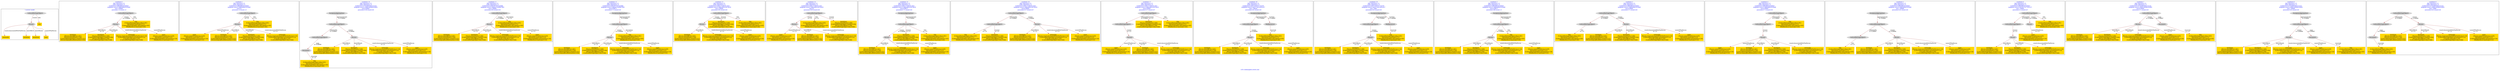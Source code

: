 digraph n0 {
fontcolor="blue"
remincross="true"
label="s18-s-indianapolis-artists.xml"
subgraph cluster_0 {
label="1-correct model"
n2[style="filled",color="white",fillcolor="lightgray",label="CulturalHeritageObject1"];
n3[style="filled",color="white",fillcolor="lightgray",label="Person1"];
n4[shape="plaintext",style="filled",fillcolor="gold",label="title"];
n5[shape="plaintext",style="filled",fillcolor="gold",label="nationality"];
n6[shape="plaintext",style="filled",fillcolor="gold",label="birthDate"];
n7[shape="plaintext",style="filled",fillcolor="gold",label="deathDate"];
n8[shape="plaintext",style="filled",fillcolor="gold",label="name"];
}
subgraph cluster_1 {
label="candidate 0\nlink coherence:1.0\nnode coherence:1.0\nconfidence:0.490508243160947\nmapping score:0.596836081053649\ncost:5.99984\n-precision:1.0-recall:1.0"
n10[style="filled",color="white",fillcolor="lightgray",label="CulturalHeritageObject1"];
n11[style="filled",color="white",fillcolor="lightgray",label="Person1"];
n12[shape="plaintext",style="filled",fillcolor="gold",label="birthDate\n[Person,dateOfBirth,0.481]\n[Person,dateOfDeath,0.244]\n[CulturalHeritageObject,created,0.237]\n[Person,biographicalInformation,0.038]"];
n13[shape="plaintext",style="filled",fillcolor="gold",label="deathDate\n[Person,dateOfDeath,0.466]\n[CulturalHeritageObject,created,0.304]\n[Person,dateOfBirth,0.164]\n[CulturalHeritageObject,title,0.066]"];
n14[shape="plaintext",style="filled",fillcolor="gold",label="title\n[CulturalHeritageObject,title,0.361]\n[Document,classLink,0.271]\n[CulturalHeritageObject,description,0.205]\n[WebResource,classLink,0.162]"];
n15[shape="plaintext",style="filled",fillcolor="gold",label="nationality\n[Person,countryAssociatedWithThePerson,0.716]\n[CulturalHeritageObject,provenance,0.113]\n[Concept,prefLabel,0.103]\n[CulturalHeritageObject,title,0.068]"];
n16[shape="plaintext",style="filled",fillcolor="gold",label="name\n[Person,nameOfThePerson,0.429]\n[Document,classLink,0.315]\n[CulturalHeritageObject,provenance,0.134]\n[WebResource,classLink,0.122]"];
}
subgraph cluster_2 {
label="candidate 1\nlink coherence:1.0\nnode coherence:1.0\nconfidence:0.490508243160947\nmapping score:0.596836081053649\ncost:6.0\n-precision:1.0-recall:1.0"
n18[style="filled",color="white",fillcolor="lightgray",label="CulturalHeritageObject2"];
n19[style="filled",color="white",fillcolor="lightgray",label="Person2"];
n20[shape="plaintext",style="filled",fillcolor="gold",label="title\n[CulturalHeritageObject,title,0.361]\n[Document,classLink,0.271]\n[CulturalHeritageObject,description,0.205]\n[WebResource,classLink,0.162]"];
n21[shape="plaintext",style="filled",fillcolor="gold",label="name\n[Person,nameOfThePerson,0.429]\n[Document,classLink,0.315]\n[CulturalHeritageObject,provenance,0.134]\n[WebResource,classLink,0.122]"];
n22[shape="plaintext",style="filled",fillcolor="gold",label="birthDate\n[Person,dateOfBirth,0.481]\n[Person,dateOfDeath,0.244]\n[CulturalHeritageObject,created,0.237]\n[Person,biographicalInformation,0.038]"];
n23[shape="plaintext",style="filled",fillcolor="gold",label="deathDate\n[Person,dateOfDeath,0.466]\n[CulturalHeritageObject,created,0.304]\n[Person,dateOfBirth,0.164]\n[CulturalHeritageObject,title,0.066]"];
n24[shape="plaintext",style="filled",fillcolor="gold",label="nationality\n[Person,countryAssociatedWithThePerson,0.716]\n[CulturalHeritageObject,provenance,0.113]\n[Concept,prefLabel,0.103]\n[CulturalHeritageObject,title,0.068]"];
}
subgraph cluster_3 {
label="candidate 10\nlink coherence:1.0\nnode coherence:1.0\nconfidence:0.47243002945514145\nmapping score:0.5908100098183805\ncost:8.99967\n-precision:0.56-recall:0.83"
n26[style="filled",color="white",fillcolor="lightgray",label="CulturalHeritageObject1"];
n27[style="filled",color="white",fillcolor="lightgray",label="CulturalHeritageObject2"];
n28[style="filled",color="white",fillcolor="lightgray",label="Person1"];
n29[style="filled",color="white",fillcolor="lightgray",label="Document2"];
n30[style="filled",color="white",fillcolor="lightgray",label="EuropeanaAggregation1"];
n31[shape="plaintext",style="filled",fillcolor="gold",label="birthDate\n[Person,dateOfBirth,0.481]\n[Person,dateOfDeath,0.244]\n[CulturalHeritageObject,created,0.237]\n[Person,biographicalInformation,0.038]"];
n32[shape="plaintext",style="filled",fillcolor="gold",label="deathDate\n[Person,dateOfDeath,0.466]\n[CulturalHeritageObject,created,0.304]\n[Person,dateOfBirth,0.164]\n[CulturalHeritageObject,title,0.066]"];
n33[shape="plaintext",style="filled",fillcolor="gold",label="title\n[CulturalHeritageObject,title,0.361]\n[Document,classLink,0.271]\n[CulturalHeritageObject,description,0.205]\n[WebResource,classLink,0.162]"];
n34[shape="plaintext",style="filled",fillcolor="gold",label="nationality\n[Person,countryAssociatedWithThePerson,0.716]\n[CulturalHeritageObject,provenance,0.113]\n[Concept,prefLabel,0.103]\n[CulturalHeritageObject,title,0.068]"];
n35[shape="plaintext",style="filled",fillcolor="gold",label="name\n[Person,nameOfThePerson,0.429]\n[Document,classLink,0.315]\n[CulturalHeritageObject,provenance,0.134]\n[WebResource,classLink,0.122]"];
}
subgraph cluster_4 {
label="candidate 11\nlink coherence:1.0\nnode coherence:1.0\nconfidence:0.4593267502543889\nmapping score:0.5864422500847963\ncost:5.99984\n-precision:0.83-recall:0.83"
n37[style="filled",color="white",fillcolor="lightgray",label="CulturalHeritageObject1"];
n38[style="filled",color="white",fillcolor="lightgray",label="Person1"];
n39[shape="plaintext",style="filled",fillcolor="gold",label="birthDate\n[Person,dateOfBirth,0.481]\n[Person,dateOfDeath,0.244]\n[CulturalHeritageObject,created,0.237]\n[Person,biographicalInformation,0.038]"];
n40[shape="plaintext",style="filled",fillcolor="gold",label="deathDate\n[Person,dateOfDeath,0.466]\n[CulturalHeritageObject,created,0.304]\n[Person,dateOfBirth,0.164]\n[CulturalHeritageObject,title,0.066]"];
n41[shape="plaintext",style="filled",fillcolor="gold",label="title\n[CulturalHeritageObject,title,0.361]\n[Document,classLink,0.271]\n[CulturalHeritageObject,description,0.205]\n[WebResource,classLink,0.162]"];
n42[shape="plaintext",style="filled",fillcolor="gold",label="nationality\n[Person,countryAssociatedWithThePerson,0.716]\n[CulturalHeritageObject,provenance,0.113]\n[Concept,prefLabel,0.103]\n[CulturalHeritageObject,title,0.068]"];
n43[shape="plaintext",style="filled",fillcolor="gold",label="name\n[Person,nameOfThePerson,0.429]\n[Document,classLink,0.315]\n[CulturalHeritageObject,provenance,0.134]\n[WebResource,classLink,0.122]"];
}
subgraph cluster_5 {
label="candidate 12\nlink coherence:1.0\nnode coherence:1.0\nconfidence:0.4593267502543889\nmapping score:0.5864422500847963\ncost:6.99971\n-precision:0.71-recall:0.83"
n45[style="filled",color="white",fillcolor="lightgray",label="CulturalHeritageObject1"];
n46[style="filled",color="white",fillcolor="lightgray",label="Person1"];
n47[style="filled",color="white",fillcolor="lightgray",label="EuropeanaAggregation1"];
n48[shape="plaintext",style="filled",fillcolor="gold",label="birthDate\n[Person,dateOfBirth,0.481]\n[Person,dateOfDeath,0.244]\n[CulturalHeritageObject,created,0.237]\n[Person,biographicalInformation,0.038]"];
n49[shape="plaintext",style="filled",fillcolor="gold",label="deathDate\n[Person,dateOfDeath,0.466]\n[CulturalHeritageObject,created,0.304]\n[Person,dateOfBirth,0.164]\n[CulturalHeritageObject,title,0.066]"];
n50[shape="plaintext",style="filled",fillcolor="gold",label="title\n[CulturalHeritageObject,title,0.361]\n[Document,classLink,0.271]\n[CulturalHeritageObject,description,0.205]\n[WebResource,classLink,0.162]"];
n51[shape="plaintext",style="filled",fillcolor="gold",label="nationality\n[Person,countryAssociatedWithThePerson,0.716]\n[CulturalHeritageObject,provenance,0.113]\n[Concept,prefLabel,0.103]\n[CulturalHeritageObject,title,0.068]"];
n52[shape="plaintext",style="filled",fillcolor="gold",label="name\n[Person,nameOfThePerson,0.429]\n[Document,classLink,0.315]\n[CulturalHeritageObject,provenance,0.134]\n[WebResource,classLink,0.122]"];
}
subgraph cluster_6 {
label="candidate 13\nlink coherence:1.0\nnode coherence:1.0\nconfidence:0.4581171061911852\nmapping score:0.5860390353970618\ncost:5.99984\n-precision:0.83-recall:0.83"
n54[style="filled",color="white",fillcolor="lightgray",label="CulturalHeritageObject1"];
n55[style="filled",color="white",fillcolor="lightgray",label="Person1"];
n56[shape="plaintext",style="filled",fillcolor="gold",label="birthDate\n[Person,dateOfBirth,0.481]\n[Person,dateOfDeath,0.244]\n[CulturalHeritageObject,created,0.237]\n[Person,biographicalInformation,0.038]"];
n57[shape="plaintext",style="filled",fillcolor="gold",label="deathDate\n[Person,dateOfDeath,0.466]\n[CulturalHeritageObject,created,0.304]\n[Person,dateOfBirth,0.164]\n[CulturalHeritageObject,title,0.066]"];
n58[shape="plaintext",style="filled",fillcolor="gold",label="title\n[CulturalHeritageObject,title,0.361]\n[Document,classLink,0.271]\n[CulturalHeritageObject,description,0.205]\n[WebResource,classLink,0.162]"];
n59[shape="plaintext",style="filled",fillcolor="gold",label="nationality\n[Person,countryAssociatedWithThePerson,0.716]\n[CulturalHeritageObject,provenance,0.113]\n[Concept,prefLabel,0.103]\n[CulturalHeritageObject,title,0.068]"];
n60[shape="plaintext",style="filled",fillcolor="gold",label="name\n[Person,nameOfThePerson,0.429]\n[Document,classLink,0.315]\n[CulturalHeritageObject,provenance,0.134]\n[WebResource,classLink,0.122]"];
}
subgraph cluster_7 {
label="candidate 14\nlink coherence:1.0\nnode coherence:1.0\nconfidence:0.4581171061911852\nmapping score:0.5860390353970618\ncost:6.0\n-precision:0.83-recall:0.83"
n62[style="filled",color="white",fillcolor="lightgray",label="CulturalHeritageObject2"];
n63[style="filled",color="white",fillcolor="lightgray",label="Person2"];
n64[shape="plaintext",style="filled",fillcolor="gold",label="title\n[CulturalHeritageObject,title,0.361]\n[Document,classLink,0.271]\n[CulturalHeritageObject,description,0.205]\n[WebResource,classLink,0.162]"];
n65[shape="plaintext",style="filled",fillcolor="gold",label="name\n[Person,nameOfThePerson,0.429]\n[Document,classLink,0.315]\n[CulturalHeritageObject,provenance,0.134]\n[WebResource,classLink,0.122]"];
n66[shape="plaintext",style="filled",fillcolor="gold",label="deathDate\n[Person,dateOfDeath,0.466]\n[CulturalHeritageObject,created,0.304]\n[Person,dateOfBirth,0.164]\n[CulturalHeritageObject,title,0.066]"];
n67[shape="plaintext",style="filled",fillcolor="gold",label="birthDate\n[Person,dateOfBirth,0.481]\n[Person,dateOfDeath,0.244]\n[CulturalHeritageObject,created,0.237]\n[Person,biographicalInformation,0.038]"];
n68[shape="plaintext",style="filled",fillcolor="gold",label="nationality\n[Person,countryAssociatedWithThePerson,0.716]\n[CulturalHeritageObject,provenance,0.113]\n[Concept,prefLabel,0.103]\n[CulturalHeritageObject,title,0.068]"];
}
subgraph cluster_8 {
label="candidate 15\nlink coherence:1.0\nnode coherence:1.0\nconfidence:0.4581171061911852\nmapping score:0.5860390353970618\ncost:6.99971\n-precision:0.71-recall:0.83"
n70[style="filled",color="white",fillcolor="lightgray",label="CulturalHeritageObject1"];
n71[style="filled",color="white",fillcolor="lightgray",label="Person1"];
n72[style="filled",color="white",fillcolor="lightgray",label="EuropeanaAggregation1"];
n73[shape="plaintext",style="filled",fillcolor="gold",label="birthDate\n[Person,dateOfBirth,0.481]\n[Person,dateOfDeath,0.244]\n[CulturalHeritageObject,created,0.237]\n[Person,biographicalInformation,0.038]"];
n74[shape="plaintext",style="filled",fillcolor="gold",label="deathDate\n[Person,dateOfDeath,0.466]\n[CulturalHeritageObject,created,0.304]\n[Person,dateOfBirth,0.164]\n[CulturalHeritageObject,title,0.066]"];
n75[shape="plaintext",style="filled",fillcolor="gold",label="title\n[CulturalHeritageObject,title,0.361]\n[Document,classLink,0.271]\n[CulturalHeritageObject,description,0.205]\n[WebResource,classLink,0.162]"];
n76[shape="plaintext",style="filled",fillcolor="gold",label="nationality\n[Person,countryAssociatedWithThePerson,0.716]\n[CulturalHeritageObject,provenance,0.113]\n[Concept,prefLabel,0.103]\n[CulturalHeritageObject,title,0.068]"];
n77[shape="plaintext",style="filled",fillcolor="gold",label="name\n[Person,nameOfThePerson,0.429]\n[Document,classLink,0.315]\n[CulturalHeritageObject,provenance,0.134]\n[WebResource,classLink,0.122]"];
}
subgraph cluster_9 {
label="candidate 16\nlink coherence:1.0\nnode coherence:1.0\nconfidence:0.4581171061911852\nmapping score:0.5860390353970618\ncost:6.99981\n-precision:0.57-recall:0.67"
n79[style="filled",color="white",fillcolor="lightgray",label="CulturalHeritageObject1"];
n80[style="filled",color="white",fillcolor="lightgray",label="CulturalHeritageObject2"];
n81[style="filled",color="white",fillcolor="lightgray",label="Person1"];
n82[shape="plaintext",style="filled",fillcolor="gold",label="birthDate\n[Person,dateOfBirth,0.481]\n[Person,dateOfDeath,0.244]\n[CulturalHeritageObject,created,0.237]\n[Person,biographicalInformation,0.038]"];
n83[shape="plaintext",style="filled",fillcolor="gold",label="title\n[CulturalHeritageObject,title,0.361]\n[Document,classLink,0.271]\n[CulturalHeritageObject,description,0.205]\n[WebResource,classLink,0.162]"];
n84[shape="plaintext",style="filled",fillcolor="gold",label="deathDate\n[Person,dateOfDeath,0.466]\n[CulturalHeritageObject,created,0.304]\n[Person,dateOfBirth,0.164]\n[CulturalHeritageObject,title,0.066]"];
n85[shape="plaintext",style="filled",fillcolor="gold",label="nationality\n[Person,countryAssociatedWithThePerson,0.716]\n[CulturalHeritageObject,provenance,0.113]\n[Concept,prefLabel,0.103]\n[CulturalHeritageObject,title,0.068]"];
n86[shape="plaintext",style="filled",fillcolor="gold",label="name\n[Person,nameOfThePerson,0.429]\n[Document,classLink,0.315]\n[CulturalHeritageObject,provenance,0.134]\n[WebResource,classLink,0.122]"];
}
subgraph cluster_10 {
label="candidate 17\nlink coherence:1.0\nnode coherence:1.0\nconfidence:0.4581171061911852\nmapping score:0.5860390353970618\ncost:6.99997\n-precision:0.57-recall:0.67"
n88[style="filled",color="white",fillcolor="lightgray",label="CulturalHeritageObject1"];
n89[style="filled",color="white",fillcolor="lightgray",label="CulturalHeritageObject2"];
n90[style="filled",color="white",fillcolor="lightgray",label="Person2"];
n91[shape="plaintext",style="filled",fillcolor="gold",label="name\n[Person,nameOfThePerson,0.429]\n[Document,classLink,0.315]\n[CulturalHeritageObject,provenance,0.134]\n[WebResource,classLink,0.122]"];
n92[shape="plaintext",style="filled",fillcolor="gold",label="birthDate\n[Person,dateOfBirth,0.481]\n[Person,dateOfDeath,0.244]\n[CulturalHeritageObject,created,0.237]\n[Person,biographicalInformation,0.038]"];
n93[shape="plaintext",style="filled",fillcolor="gold",label="deathDate\n[Person,dateOfDeath,0.466]\n[CulturalHeritageObject,created,0.304]\n[Person,dateOfBirth,0.164]\n[CulturalHeritageObject,title,0.066]"];
n94[shape="plaintext",style="filled",fillcolor="gold",label="title\n[CulturalHeritageObject,title,0.361]\n[Document,classLink,0.271]\n[CulturalHeritageObject,description,0.205]\n[WebResource,classLink,0.162]"];
n95[shape="plaintext",style="filled",fillcolor="gold",label="nationality\n[Person,countryAssociatedWithThePerson,0.716]\n[CulturalHeritageObject,provenance,0.113]\n[Concept,prefLabel,0.103]\n[CulturalHeritageObject,title,0.068]"];
}
subgraph cluster_11 {
label="candidate 18\nlink coherence:1.0\nnode coherence:1.0\nconfidence:0.45071434357754797\nmapping score:0.5835714478591827\ncost:7.99958\n-precision:0.62-recall:0.83"
n97[style="filled",color="white",fillcolor="lightgray",label="CulturalHeritageObject1"];
n98[style="filled",color="white",fillcolor="lightgray",label="Person1"];
n99[style="filled",color="white",fillcolor="lightgray",label="EuropeanaAggregation1"];
n100[style="filled",color="white",fillcolor="lightgray",label="WebResource1"];
n101[shape="plaintext",style="filled",fillcolor="gold",label="title\n[CulturalHeritageObject,title,0.361]\n[Document,classLink,0.271]\n[CulturalHeritageObject,description,0.205]\n[WebResource,classLink,0.162]"];
n102[shape="plaintext",style="filled",fillcolor="gold",label="birthDate\n[Person,dateOfBirth,0.481]\n[Person,dateOfDeath,0.244]\n[CulturalHeritageObject,created,0.237]\n[Person,biographicalInformation,0.038]"];
n103[shape="plaintext",style="filled",fillcolor="gold",label="deathDate\n[Person,dateOfDeath,0.466]\n[CulturalHeritageObject,created,0.304]\n[Person,dateOfBirth,0.164]\n[CulturalHeritageObject,title,0.066]"];
n104[shape="plaintext",style="filled",fillcolor="gold",label="nationality\n[Person,countryAssociatedWithThePerson,0.716]\n[CulturalHeritageObject,provenance,0.113]\n[Concept,prefLabel,0.103]\n[CulturalHeritageObject,title,0.068]"];
n105[shape="plaintext",style="filled",fillcolor="gold",label="name\n[Person,nameOfThePerson,0.429]\n[Document,classLink,0.315]\n[CulturalHeritageObject,provenance,0.134]\n[WebResource,classLink,0.122]"];
}
subgraph cluster_12 {
label="candidate 19\nlink coherence:1.0\nnode coherence:1.0\nconfidence:0.45071434357754797\nmapping score:0.5835714478591827\ncost:7.9997\n-precision:0.62-recall:0.83"
n107[style="filled",color="white",fillcolor="lightgray",label="CulturalHeritageObject1"];
n108[style="filled",color="white",fillcolor="lightgray",label="Person1"];
n109[style="filled",color="white",fillcolor="lightgray",label="EuropeanaAggregation1"];
n110[style="filled",color="white",fillcolor="lightgray",label="WebResource2"];
n111[shape="plaintext",style="filled",fillcolor="gold",label="birthDate\n[Person,dateOfBirth,0.481]\n[Person,dateOfDeath,0.244]\n[CulturalHeritageObject,created,0.237]\n[Person,biographicalInformation,0.038]"];
n112[shape="plaintext",style="filled",fillcolor="gold",label="title\n[CulturalHeritageObject,title,0.361]\n[Document,classLink,0.271]\n[CulturalHeritageObject,description,0.205]\n[WebResource,classLink,0.162]"];
n113[shape="plaintext",style="filled",fillcolor="gold",label="deathDate\n[Person,dateOfDeath,0.466]\n[CulturalHeritageObject,created,0.304]\n[Person,dateOfBirth,0.164]\n[CulturalHeritageObject,title,0.066]"];
n114[shape="plaintext",style="filled",fillcolor="gold",label="nationality\n[Person,countryAssociatedWithThePerson,0.716]\n[CulturalHeritageObject,provenance,0.113]\n[Concept,prefLabel,0.103]\n[CulturalHeritageObject,title,0.068]"];
n115[shape="plaintext",style="filled",fillcolor="gold",label="name\n[Person,nameOfThePerson,0.429]\n[Document,classLink,0.315]\n[CulturalHeritageObject,provenance,0.134]\n[WebResource,classLink,0.122]"];
}
subgraph cluster_13 {
label="candidate 2\nlink coherence:1.0\nnode coherence:1.0\nconfidence:0.490508243160947\nmapping score:0.596836081053649\ncost:6.99971\n-precision:0.86-recall:1.0"
n117[style="filled",color="white",fillcolor="lightgray",label="CulturalHeritageObject1"];
n118[style="filled",color="white",fillcolor="lightgray",label="Person1"];
n119[style="filled",color="white",fillcolor="lightgray",label="EuropeanaAggregation1"];
n120[shape="plaintext",style="filled",fillcolor="gold",label="birthDate\n[Person,dateOfBirth,0.481]\n[Person,dateOfDeath,0.244]\n[CulturalHeritageObject,created,0.237]\n[Person,biographicalInformation,0.038]"];
n121[shape="plaintext",style="filled",fillcolor="gold",label="deathDate\n[Person,dateOfDeath,0.466]\n[CulturalHeritageObject,created,0.304]\n[Person,dateOfBirth,0.164]\n[CulturalHeritageObject,title,0.066]"];
n122[shape="plaintext",style="filled",fillcolor="gold",label="title\n[CulturalHeritageObject,title,0.361]\n[Document,classLink,0.271]\n[CulturalHeritageObject,description,0.205]\n[WebResource,classLink,0.162]"];
n123[shape="plaintext",style="filled",fillcolor="gold",label="nationality\n[Person,countryAssociatedWithThePerson,0.716]\n[CulturalHeritageObject,provenance,0.113]\n[Concept,prefLabel,0.103]\n[CulturalHeritageObject,title,0.068]"];
n124[shape="plaintext",style="filled",fillcolor="gold",label="name\n[Person,nameOfThePerson,0.429]\n[Document,classLink,0.315]\n[CulturalHeritageObject,provenance,0.134]\n[WebResource,classLink,0.122]"];
}
subgraph cluster_14 {
label="candidate 3\nlink coherence:1.0\nnode coherence:1.0\nconfidence:0.490508243160947\nmapping score:0.596836081053649\ncost:6.99981\n-precision:0.71-recall:0.83"
n126[style="filled",color="white",fillcolor="lightgray",label="CulturalHeritageObject1"];
n127[style="filled",color="white",fillcolor="lightgray",label="CulturalHeritageObject2"];
n128[style="filled",color="white",fillcolor="lightgray",label="Person1"];
n129[shape="plaintext",style="filled",fillcolor="gold",label="birthDate\n[Person,dateOfBirth,0.481]\n[Person,dateOfDeath,0.244]\n[CulturalHeritageObject,created,0.237]\n[Person,biographicalInformation,0.038]"];
n130[shape="plaintext",style="filled",fillcolor="gold",label="deathDate\n[Person,dateOfDeath,0.466]\n[CulturalHeritageObject,created,0.304]\n[Person,dateOfBirth,0.164]\n[CulturalHeritageObject,title,0.066]"];
n131[shape="plaintext",style="filled",fillcolor="gold",label="title\n[CulturalHeritageObject,title,0.361]\n[Document,classLink,0.271]\n[CulturalHeritageObject,description,0.205]\n[WebResource,classLink,0.162]"];
n132[shape="plaintext",style="filled",fillcolor="gold",label="nationality\n[Person,countryAssociatedWithThePerson,0.716]\n[CulturalHeritageObject,provenance,0.113]\n[Concept,prefLabel,0.103]\n[CulturalHeritageObject,title,0.068]"];
n133[shape="plaintext",style="filled",fillcolor="gold",label="name\n[Person,nameOfThePerson,0.429]\n[Document,classLink,0.315]\n[CulturalHeritageObject,provenance,0.134]\n[WebResource,classLink,0.122]"];
}
subgraph cluster_15 {
label="candidate 4\nlink coherence:1.0\nnode coherence:1.0\nconfidence:0.490508243160947\nmapping score:0.596836081053649\ncost:6.99997\n-precision:0.71-recall:0.83"
n135[style="filled",color="white",fillcolor="lightgray",label="CulturalHeritageObject1"];
n136[style="filled",color="white",fillcolor="lightgray",label="CulturalHeritageObject2"];
n137[style="filled",color="white",fillcolor="lightgray",label="Person2"];
n138[shape="plaintext",style="filled",fillcolor="gold",label="name\n[Person,nameOfThePerson,0.429]\n[Document,classLink,0.315]\n[CulturalHeritageObject,provenance,0.134]\n[WebResource,classLink,0.122]"];
n139[shape="plaintext",style="filled",fillcolor="gold",label="birthDate\n[Person,dateOfBirth,0.481]\n[Person,dateOfDeath,0.244]\n[CulturalHeritageObject,created,0.237]\n[Person,biographicalInformation,0.038]"];
n140[shape="plaintext",style="filled",fillcolor="gold",label="deathDate\n[Person,dateOfDeath,0.466]\n[CulturalHeritageObject,created,0.304]\n[Person,dateOfBirth,0.164]\n[CulturalHeritageObject,title,0.066]"];
n141[shape="plaintext",style="filled",fillcolor="gold",label="title\n[CulturalHeritageObject,title,0.361]\n[Document,classLink,0.271]\n[CulturalHeritageObject,description,0.205]\n[WebResource,classLink,0.162]"];
n142[shape="plaintext",style="filled",fillcolor="gold",label="nationality\n[Person,countryAssociatedWithThePerson,0.716]\n[CulturalHeritageObject,provenance,0.113]\n[Concept,prefLabel,0.103]\n[CulturalHeritageObject,title,0.068]"];
}
subgraph cluster_16 {
label="candidate 5\nlink coherence:1.0\nnode coherence:1.0\nconfidence:0.490508243160947\nmapping score:0.596836081053649\ncost:7.99968\n-precision:0.62-recall:0.83"
n144[style="filled",color="white",fillcolor="lightgray",label="CulturalHeritageObject1"];
n145[style="filled",color="white",fillcolor="lightgray",label="CulturalHeritageObject2"];
n146[style="filled",color="white",fillcolor="lightgray",label="Person1"];
n147[style="filled",color="white",fillcolor="lightgray",label="EuropeanaAggregation1"];
n148[shape="plaintext",style="filled",fillcolor="gold",label="birthDate\n[Person,dateOfBirth,0.481]\n[Person,dateOfDeath,0.244]\n[CulturalHeritageObject,created,0.237]\n[Person,biographicalInformation,0.038]"];
n149[shape="plaintext",style="filled",fillcolor="gold",label="deathDate\n[Person,dateOfDeath,0.466]\n[CulturalHeritageObject,created,0.304]\n[Person,dateOfBirth,0.164]\n[CulturalHeritageObject,title,0.066]"];
n150[shape="plaintext",style="filled",fillcolor="gold",label="title\n[CulturalHeritageObject,title,0.361]\n[Document,classLink,0.271]\n[CulturalHeritageObject,description,0.205]\n[WebResource,classLink,0.162]"];
n151[shape="plaintext",style="filled",fillcolor="gold",label="nationality\n[Person,countryAssociatedWithThePerson,0.716]\n[CulturalHeritageObject,provenance,0.113]\n[Concept,prefLabel,0.103]\n[CulturalHeritageObject,title,0.068]"];
n152[shape="plaintext",style="filled",fillcolor="gold",label="name\n[Person,nameOfThePerson,0.429]\n[Document,classLink,0.315]\n[CulturalHeritageObject,provenance,0.134]\n[WebResource,classLink,0.122]"];
}
subgraph cluster_17 {
label="candidate 6\nlink coherence:1.0\nnode coherence:1.0\nconfidence:0.490508243160947\nmapping score:0.5635027477203157\ncost:7.99981\n-precision:0.5-recall:0.67"
n154[style="filled",color="white",fillcolor="lightgray",label="CulturalHeritageObject1"];
n155[style="filled",color="white",fillcolor="lightgray",label="CulturalHeritageObject2"];
n156[style="filled",color="white",fillcolor="lightgray",label="Person1"];
n157[style="filled",color="white",fillcolor="lightgray",label="Person2"];
n158[shape="plaintext",style="filled",fillcolor="gold",label="birthDate\n[Person,dateOfBirth,0.481]\n[Person,dateOfDeath,0.244]\n[CulturalHeritageObject,created,0.237]\n[Person,biographicalInformation,0.038]"];
n159[shape="plaintext",style="filled",fillcolor="gold",label="deathDate\n[Person,dateOfDeath,0.466]\n[CulturalHeritageObject,created,0.304]\n[Person,dateOfBirth,0.164]\n[CulturalHeritageObject,title,0.066]"];
n160[shape="plaintext",style="filled",fillcolor="gold",label="title\n[CulturalHeritageObject,title,0.361]\n[Document,classLink,0.271]\n[CulturalHeritageObject,description,0.205]\n[WebResource,classLink,0.162]"];
n161[shape="plaintext",style="filled",fillcolor="gold",label="nationality\n[Person,countryAssociatedWithThePerson,0.716]\n[CulturalHeritageObject,provenance,0.113]\n[Concept,prefLabel,0.103]\n[CulturalHeritageObject,title,0.068]"];
n162[shape="plaintext",style="filled",fillcolor="gold",label="name\n[Person,nameOfThePerson,0.429]\n[Document,classLink,0.315]\n[CulturalHeritageObject,provenance,0.134]\n[WebResource,classLink,0.122]"];
}
subgraph cluster_18 {
label="candidate 7\nlink coherence:1.0\nnode coherence:1.0\nconfidence:0.47243002945514145\nmapping score:0.5908100098183805\ncost:6.99981\n-precision:0.71-recall:0.83"
n164[style="filled",color="white",fillcolor="lightgray",label="CulturalHeritageObject1"];
n165[style="filled",color="white",fillcolor="lightgray",label="Person1"];
n166[style="filled",color="white",fillcolor="lightgray",label="Document1"];
n167[shape="plaintext",style="filled",fillcolor="gold",label="birthDate\n[Person,dateOfBirth,0.481]\n[Person,dateOfDeath,0.244]\n[CulturalHeritageObject,created,0.237]\n[Person,biographicalInformation,0.038]"];
n168[shape="plaintext",style="filled",fillcolor="gold",label="title\n[CulturalHeritageObject,title,0.361]\n[Document,classLink,0.271]\n[CulturalHeritageObject,description,0.205]\n[WebResource,classLink,0.162]"];
n169[shape="plaintext",style="filled",fillcolor="gold",label="deathDate\n[Person,dateOfDeath,0.466]\n[CulturalHeritageObject,created,0.304]\n[Person,dateOfBirth,0.164]\n[CulturalHeritageObject,title,0.066]"];
n170[shape="plaintext",style="filled",fillcolor="gold",label="nationality\n[Person,countryAssociatedWithThePerson,0.716]\n[CulturalHeritageObject,provenance,0.113]\n[Concept,prefLabel,0.103]\n[CulturalHeritageObject,title,0.068]"];
n171[shape="plaintext",style="filled",fillcolor="gold",label="name\n[Person,nameOfThePerson,0.429]\n[Document,classLink,0.315]\n[CulturalHeritageObject,provenance,0.134]\n[WebResource,classLink,0.122]"];
}
subgraph cluster_19 {
label="candidate 8\nlink coherence:1.0\nnode coherence:1.0\nconfidence:0.47243002945514145\nmapping score:0.5908100098183805\ncost:7.99968\n-precision:0.62-recall:0.83"
n173[style="filled",color="white",fillcolor="lightgray",label="CulturalHeritageObject1"];
n174[style="filled",color="white",fillcolor="lightgray",label="Person1"];
n175[style="filled",color="white",fillcolor="lightgray",label="Document1"];
n176[style="filled",color="white",fillcolor="lightgray",label="EuropeanaAggregation1"];
n177[shape="plaintext",style="filled",fillcolor="gold",label="birthDate\n[Person,dateOfBirth,0.481]\n[Person,dateOfDeath,0.244]\n[CulturalHeritageObject,created,0.237]\n[Person,biographicalInformation,0.038]"];
n178[shape="plaintext",style="filled",fillcolor="gold",label="title\n[CulturalHeritageObject,title,0.361]\n[Document,classLink,0.271]\n[CulturalHeritageObject,description,0.205]\n[WebResource,classLink,0.162]"];
n179[shape="plaintext",style="filled",fillcolor="gold",label="deathDate\n[Person,dateOfDeath,0.466]\n[CulturalHeritageObject,created,0.304]\n[Person,dateOfBirth,0.164]\n[CulturalHeritageObject,title,0.066]"];
n180[shape="plaintext",style="filled",fillcolor="gold",label="nationality\n[Person,countryAssociatedWithThePerson,0.716]\n[CulturalHeritageObject,provenance,0.113]\n[Concept,prefLabel,0.103]\n[CulturalHeritageObject,title,0.068]"];
n181[shape="plaintext",style="filled",fillcolor="gold",label="name\n[Person,nameOfThePerson,0.429]\n[Document,classLink,0.315]\n[CulturalHeritageObject,provenance,0.134]\n[WebResource,classLink,0.122]"];
}
subgraph cluster_20 {
label="candidate 9\nlink coherence:1.0\nnode coherence:1.0\nconfidence:0.47243002945514145\nmapping score:0.5908100098183805\ncost:7.9998\n-precision:0.62-recall:0.83"
n183[style="filled",color="white",fillcolor="lightgray",label="CulturalHeritageObject1"];
n184[style="filled",color="white",fillcolor="lightgray",label="CulturalHeritageObject2"];
n185[style="filled",color="white",fillcolor="lightgray",label="Person1"];
n186[style="filled",color="white",fillcolor="lightgray",label="Document2"];
n187[shape="plaintext",style="filled",fillcolor="gold",label="birthDate\n[Person,dateOfBirth,0.481]\n[Person,dateOfDeath,0.244]\n[CulturalHeritageObject,created,0.237]\n[Person,biographicalInformation,0.038]"];
n188[shape="plaintext",style="filled",fillcolor="gold",label="deathDate\n[Person,dateOfDeath,0.466]\n[CulturalHeritageObject,created,0.304]\n[Person,dateOfBirth,0.164]\n[CulturalHeritageObject,title,0.066]"];
n189[shape="plaintext",style="filled",fillcolor="gold",label="title\n[CulturalHeritageObject,title,0.361]\n[Document,classLink,0.271]\n[CulturalHeritageObject,description,0.205]\n[WebResource,classLink,0.162]"];
n190[shape="plaintext",style="filled",fillcolor="gold",label="nationality\n[Person,countryAssociatedWithThePerson,0.716]\n[CulturalHeritageObject,provenance,0.113]\n[Concept,prefLabel,0.103]\n[CulturalHeritageObject,title,0.068]"];
n191[shape="plaintext",style="filled",fillcolor="gold",label="name\n[Person,nameOfThePerson,0.429]\n[Document,classLink,0.315]\n[CulturalHeritageObject,provenance,0.134]\n[WebResource,classLink,0.122]"];
}
n2 -> n3[color="brown",fontcolor="black",label="creator"]
n2 -> n4[color="brown",fontcolor="black",label="title"]
n3 -> n5[color="brown",fontcolor="black",label="countryAssociatedWithThePerson"]
n3 -> n6[color="brown",fontcolor="black",label="dateOfBirth"]
n3 -> n7[color="brown",fontcolor="black",label="dateOfDeath"]
n3 -> n8[color="brown",fontcolor="black",label="nameOfThePerson"]
n10 -> n11[color="brown",fontcolor="black",label="creator\nw=0.99984"]
n11 -> n12[color="brown",fontcolor="black",label="dateOfBirth\nw=1.0"]
n11 -> n13[color="brown",fontcolor="black",label="dateOfDeath\nw=1.0"]
n10 -> n14[color="brown",fontcolor="black",label="title\nw=1.0"]
n11 -> n15[color="brown",fontcolor="black",label="countryAssociatedWithThePerson\nw=1.0"]
n11 -> n16[color="brown",fontcolor="black",label="nameOfThePerson\nw=1.0"]
n18 -> n19[color="brown",fontcolor="black",label="creator\nw=1.0"]
n18 -> n20[color="brown",fontcolor="black",label="title\nw=1.0"]
n19 -> n21[color="brown",fontcolor="black",label="nameOfThePerson\nw=1.0"]
n19 -> n22[color="brown",fontcolor="black",label="dateOfBirth\nw=1.0"]
n19 -> n23[color="brown",fontcolor="black",label="dateOfDeath\nw=1.0"]
n19 -> n24[color="brown",fontcolor="black",label="countryAssociatedWithThePerson\nw=1.0"]
n26 -> n27[color="brown",fontcolor="black",label="isRelatedTo\nw=0.99997"]
n26 -> n28[color="brown",fontcolor="black",label="creator\nw=0.99984"]
n27 -> n29[color="brown",fontcolor="black",label="page\nw=0.99999"]
n30 -> n26[color="brown",fontcolor="black",label="aggregatedCHO\nw=0.99987"]
n28 -> n31[color="brown",fontcolor="black",label="dateOfBirth\nw=1.0"]
n28 -> n32[color="brown",fontcolor="black",label="dateOfDeath\nw=1.0"]
n29 -> n33[color="brown",fontcolor="black",label="classLink\nw=1.0"]
n28 -> n34[color="brown",fontcolor="black",label="countryAssociatedWithThePerson\nw=1.0"]
n28 -> n35[color="brown",fontcolor="black",label="nameOfThePerson\nw=1.0"]
n37 -> n38[color="brown",fontcolor="black",label="creator\nw=0.99984"]
n38 -> n39[color="brown",fontcolor="black",label="dateOfBirth\nw=1.0"]
n38 -> n40[color="brown",fontcolor="black",label="dateOfDeath\nw=1.0"]
n37 -> n41[color="brown",fontcolor="black",label="description\nw=1.0"]
n38 -> n42[color="brown",fontcolor="black",label="countryAssociatedWithThePerson\nw=1.0"]
n38 -> n43[color="brown",fontcolor="black",label="nameOfThePerson\nw=1.0"]
n45 -> n46[color="brown",fontcolor="black",label="creator\nw=0.99984"]
n47 -> n45[color="brown",fontcolor="black",label="aggregatedCHO\nw=0.99987"]
n46 -> n48[color="brown",fontcolor="black",label="dateOfBirth\nw=1.0"]
n46 -> n49[color="brown",fontcolor="black",label="dateOfDeath\nw=1.0"]
n45 -> n50[color="brown",fontcolor="black",label="description\nw=1.0"]
n46 -> n51[color="brown",fontcolor="black",label="countryAssociatedWithThePerson\nw=1.0"]
n46 -> n52[color="brown",fontcolor="black",label="nameOfThePerson\nw=1.0"]
n54 -> n55[color="brown",fontcolor="black",label="creator\nw=0.99984"]
n55 -> n56[color="brown",fontcolor="black",label="dateOfBirth\nw=1.0"]
n54 -> n57[color="brown",fontcolor="black",label="created\nw=1.0"]
n54 -> n58[color="brown",fontcolor="black",label="title\nw=1.0"]
n55 -> n59[color="brown",fontcolor="black",label="countryAssociatedWithThePerson\nw=1.0"]
n55 -> n60[color="brown",fontcolor="black",label="nameOfThePerson\nw=1.0"]
n62 -> n63[color="brown",fontcolor="black",label="creator\nw=1.0"]
n62 -> n64[color="brown",fontcolor="black",label="title\nw=1.0"]
n63 -> n65[color="brown",fontcolor="black",label="nameOfThePerson\nw=1.0"]
n62 -> n66[color="brown",fontcolor="black",label="created\nw=1.0"]
n63 -> n67[color="brown",fontcolor="black",label="dateOfBirth\nw=1.0"]
n63 -> n68[color="brown",fontcolor="black",label="countryAssociatedWithThePerson\nw=1.0"]
n70 -> n71[color="brown",fontcolor="black",label="creator\nw=0.99984"]
n72 -> n70[color="brown",fontcolor="black",label="aggregatedCHO\nw=0.99987"]
n71 -> n73[color="brown",fontcolor="black",label="dateOfBirth\nw=1.0"]
n70 -> n74[color="brown",fontcolor="black",label="created\nw=1.0"]
n70 -> n75[color="brown",fontcolor="black",label="title\nw=1.0"]
n71 -> n76[color="brown",fontcolor="black",label="countryAssociatedWithThePerson\nw=1.0"]
n71 -> n77[color="brown",fontcolor="black",label="nameOfThePerson\nw=1.0"]
n79 -> n80[color="brown",fontcolor="black",label="isRelatedTo\nw=0.99997"]
n79 -> n81[color="brown",fontcolor="black",label="creator\nw=0.99984"]
n81 -> n82[color="brown",fontcolor="black",label="dateOfBirth\nw=1.0"]
n80 -> n83[color="brown",fontcolor="black",label="title\nw=1.0"]
n80 -> n84[color="brown",fontcolor="black",label="created\nw=1.0"]
n81 -> n85[color="brown",fontcolor="black",label="countryAssociatedWithThePerson\nw=1.0"]
n81 -> n86[color="brown",fontcolor="black",label="nameOfThePerson\nw=1.0"]
n88 -> n89[color="brown",fontcolor="black",label="isRelatedTo\nw=0.99997"]
n89 -> n90[color="brown",fontcolor="black",label="creator\nw=1.0"]
n90 -> n91[color="brown",fontcolor="black",label="nameOfThePerson\nw=1.0"]
n90 -> n92[color="brown",fontcolor="black",label="dateOfBirth\nw=1.0"]
n88 -> n93[color="brown",fontcolor="black",label="created\nw=1.0"]
n88 -> n94[color="brown",fontcolor="black",label="title\nw=1.0"]
n90 -> n95[color="brown",fontcolor="black",label="countryAssociatedWithThePerson\nw=1.0"]
n97 -> n98[color="brown",fontcolor="black",label="creator\nw=0.99984"]
n99 -> n97[color="brown",fontcolor="black",label="aggregatedCHO\nw=0.99987"]
n99 -> n100[color="brown",fontcolor="black",label="hasView\nw=0.99987"]
n100 -> n101[color="brown",fontcolor="black",label="classLink\nw=1.0"]
n98 -> n102[color="brown",fontcolor="black",label="dateOfBirth\nw=1.0"]
n98 -> n103[color="brown",fontcolor="black",label="dateOfDeath\nw=1.0"]
n98 -> n104[color="brown",fontcolor="black",label="countryAssociatedWithThePerson\nw=1.0"]
n98 -> n105[color="brown",fontcolor="black",label="nameOfThePerson\nw=1.0"]
n107 -> n108[color="brown",fontcolor="black",label="creator\nw=0.99984"]
n109 -> n107[color="brown",fontcolor="black",label="aggregatedCHO\nw=0.99987"]
n109 -> n110[color="brown",fontcolor="black",label="hasView\nw=0.99999"]
n108 -> n111[color="brown",fontcolor="black",label="dateOfBirth\nw=1.0"]
n110 -> n112[color="brown",fontcolor="black",label="classLink\nw=1.0"]
n108 -> n113[color="brown",fontcolor="black",label="dateOfDeath\nw=1.0"]
n108 -> n114[color="brown",fontcolor="black",label="countryAssociatedWithThePerson\nw=1.0"]
n108 -> n115[color="brown",fontcolor="black",label="nameOfThePerson\nw=1.0"]
n117 -> n118[color="brown",fontcolor="black",label="creator\nw=0.99984"]
n119 -> n117[color="brown",fontcolor="black",label="aggregatedCHO\nw=0.99987"]
n118 -> n120[color="brown",fontcolor="black",label="dateOfBirth\nw=1.0"]
n118 -> n121[color="brown",fontcolor="black",label="dateOfDeath\nw=1.0"]
n117 -> n122[color="brown",fontcolor="black",label="title\nw=1.0"]
n118 -> n123[color="brown",fontcolor="black",label="countryAssociatedWithThePerson\nw=1.0"]
n118 -> n124[color="brown",fontcolor="black",label="nameOfThePerson\nw=1.0"]
n126 -> n127[color="brown",fontcolor="black",label="isRelatedTo\nw=0.99997"]
n126 -> n128[color="brown",fontcolor="black",label="creator\nw=0.99984"]
n128 -> n129[color="brown",fontcolor="black",label="dateOfBirth\nw=1.0"]
n128 -> n130[color="brown",fontcolor="black",label="dateOfDeath\nw=1.0"]
n127 -> n131[color="brown",fontcolor="black",label="title\nw=1.0"]
n128 -> n132[color="brown",fontcolor="black",label="countryAssociatedWithThePerson\nw=1.0"]
n128 -> n133[color="brown",fontcolor="black",label="nameOfThePerson\nw=1.0"]
n135 -> n136[color="brown",fontcolor="black",label="isRelatedTo\nw=0.99997"]
n136 -> n137[color="brown",fontcolor="black",label="creator\nw=1.0"]
n137 -> n138[color="brown",fontcolor="black",label="nameOfThePerson\nw=1.0"]
n137 -> n139[color="brown",fontcolor="black",label="dateOfBirth\nw=1.0"]
n137 -> n140[color="brown",fontcolor="black",label="dateOfDeath\nw=1.0"]
n135 -> n141[color="brown",fontcolor="black",label="title\nw=1.0"]
n137 -> n142[color="brown",fontcolor="black",label="countryAssociatedWithThePerson\nw=1.0"]
n144 -> n145[color="brown",fontcolor="black",label="isRelatedTo\nw=0.99997"]
n144 -> n146[color="brown",fontcolor="black",label="creator\nw=0.99984"]
n147 -> n144[color="brown",fontcolor="black",label="aggregatedCHO\nw=0.99987"]
n146 -> n148[color="brown",fontcolor="black",label="dateOfBirth\nw=1.0"]
n146 -> n149[color="brown",fontcolor="black",label="dateOfDeath\nw=1.0"]
n145 -> n150[color="brown",fontcolor="black",label="title\nw=1.0"]
n146 -> n151[color="brown",fontcolor="black",label="countryAssociatedWithThePerson\nw=1.0"]
n146 -> n152[color="brown",fontcolor="black",label="nameOfThePerson\nw=1.0"]
n154 -> n155[color="brown",fontcolor="black",label="isRelatedTo\nw=0.99997"]
n154 -> n156[color="brown",fontcolor="black",label="creator\nw=0.99984"]
n155 -> n157[color="brown",fontcolor="black",label="creator\nw=1.0"]
n157 -> n158[color="brown",fontcolor="black",label="dateOfBirth\nw=1.0"]
n157 -> n159[color="brown",fontcolor="black",label="dateOfDeath\nw=1.0"]
n154 -> n160[color="brown",fontcolor="black",label="title\nw=1.0"]
n157 -> n161[color="brown",fontcolor="black",label="countryAssociatedWithThePerson\nw=1.0"]
n156 -> n162[color="brown",fontcolor="black",label="nameOfThePerson\nw=1.0"]
n164 -> n165[color="brown",fontcolor="black",label="creator\nw=0.99984"]
n164 -> n166[color="brown",fontcolor="black",label="page\nw=0.99997"]
n165 -> n167[color="brown",fontcolor="black",label="dateOfBirth\nw=1.0"]
n166 -> n168[color="brown",fontcolor="black",label="classLink\nw=1.0"]
n165 -> n169[color="brown",fontcolor="black",label="dateOfDeath\nw=1.0"]
n165 -> n170[color="brown",fontcolor="black",label="countryAssociatedWithThePerson\nw=1.0"]
n165 -> n171[color="brown",fontcolor="black",label="nameOfThePerson\nw=1.0"]
n173 -> n174[color="brown",fontcolor="black",label="creator\nw=0.99984"]
n173 -> n175[color="brown",fontcolor="black",label="page\nw=0.99997"]
n176 -> n173[color="brown",fontcolor="black",label="aggregatedCHO\nw=0.99987"]
n174 -> n177[color="brown",fontcolor="black",label="dateOfBirth\nw=1.0"]
n175 -> n178[color="brown",fontcolor="black",label="classLink\nw=1.0"]
n174 -> n179[color="brown",fontcolor="black",label="dateOfDeath\nw=1.0"]
n174 -> n180[color="brown",fontcolor="black",label="countryAssociatedWithThePerson\nw=1.0"]
n174 -> n181[color="brown",fontcolor="black",label="nameOfThePerson\nw=1.0"]
n183 -> n184[color="brown",fontcolor="black",label="isRelatedTo\nw=0.99997"]
n183 -> n185[color="brown",fontcolor="black",label="creator\nw=0.99984"]
n184 -> n186[color="brown",fontcolor="black",label="page\nw=0.99999"]
n185 -> n187[color="brown",fontcolor="black",label="dateOfBirth\nw=1.0"]
n185 -> n188[color="brown",fontcolor="black",label="dateOfDeath\nw=1.0"]
n186 -> n189[color="brown",fontcolor="black",label="classLink\nw=1.0"]
n185 -> n190[color="brown",fontcolor="black",label="countryAssociatedWithThePerson\nw=1.0"]
n185 -> n191[color="brown",fontcolor="black",label="nameOfThePerson\nw=1.0"]
}

